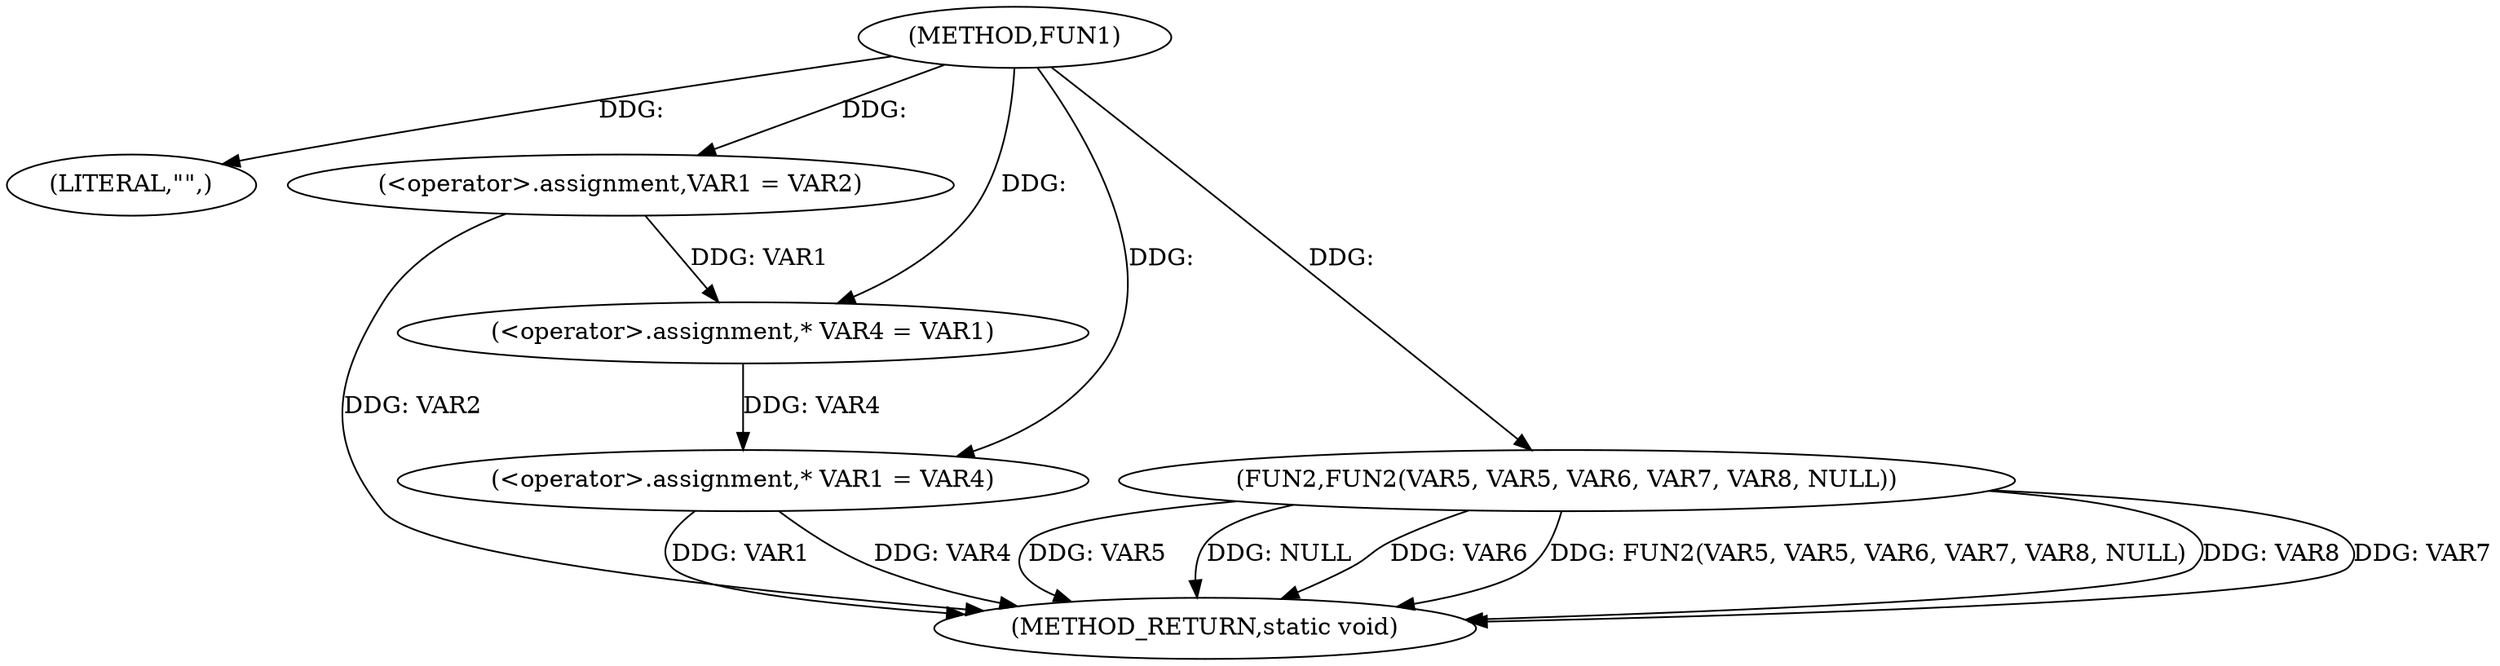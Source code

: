 digraph FUN1 {  
"1000100" [label = "(METHOD,FUN1)" ]
"1000123" [label = "(METHOD_RETURN,static void)" ]
"1000103" [label = "(LITERAL,\"\",)" ]
"1000104" [label = "(<operator>.assignment,VAR1 = VAR2)" ]
"1000109" [label = "(<operator>.assignment,* VAR4 = VAR1)" ]
"1000113" [label = "(<operator>.assignment,* VAR1 = VAR4)" ]
"1000116" [label = "(FUN2,FUN2(VAR5, VAR5, VAR6, VAR7, VAR8, NULL))" ]
  "1000116" -> "1000123"  [ label = "DDG: VAR5"] 
  "1000113" -> "1000123"  [ label = "DDG: VAR1"] 
  "1000116" -> "1000123"  [ label = "DDG: NULL"] 
  "1000116" -> "1000123"  [ label = "DDG: VAR6"] 
  "1000116" -> "1000123"  [ label = "DDG: FUN2(VAR5, VAR5, VAR6, VAR7, VAR8, NULL)"] 
  "1000113" -> "1000123"  [ label = "DDG: VAR4"] 
  "1000116" -> "1000123"  [ label = "DDG: VAR8"] 
  "1000116" -> "1000123"  [ label = "DDG: VAR7"] 
  "1000104" -> "1000123"  [ label = "DDG: VAR2"] 
  "1000100" -> "1000103"  [ label = "DDG: "] 
  "1000100" -> "1000104"  [ label = "DDG: "] 
  "1000104" -> "1000109"  [ label = "DDG: VAR1"] 
  "1000100" -> "1000109"  [ label = "DDG: "] 
  "1000109" -> "1000113"  [ label = "DDG: VAR4"] 
  "1000100" -> "1000113"  [ label = "DDG: "] 
  "1000100" -> "1000116"  [ label = "DDG: "] 
}
